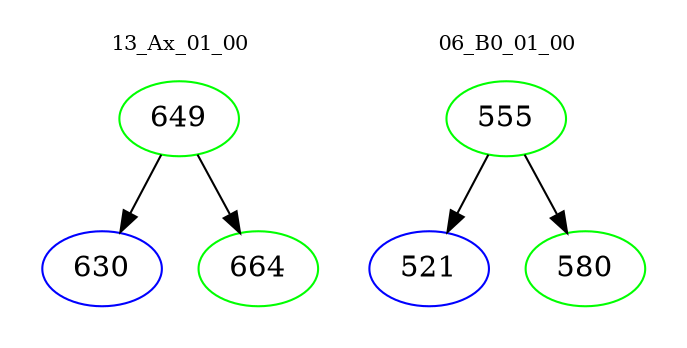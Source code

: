 digraph{
subgraph cluster_0 {
color = white
label = "13_Ax_01_00";
fontsize=10;
T0_649 [label="649", color="green"]
T0_649 -> T0_630 [color="black"]
T0_630 [label="630", color="blue"]
T0_649 -> T0_664 [color="black"]
T0_664 [label="664", color="green"]
}
subgraph cluster_1 {
color = white
label = "06_B0_01_00";
fontsize=10;
T1_555 [label="555", color="green"]
T1_555 -> T1_521 [color="black"]
T1_521 [label="521", color="blue"]
T1_555 -> T1_580 [color="black"]
T1_580 [label="580", color="green"]
}
}

